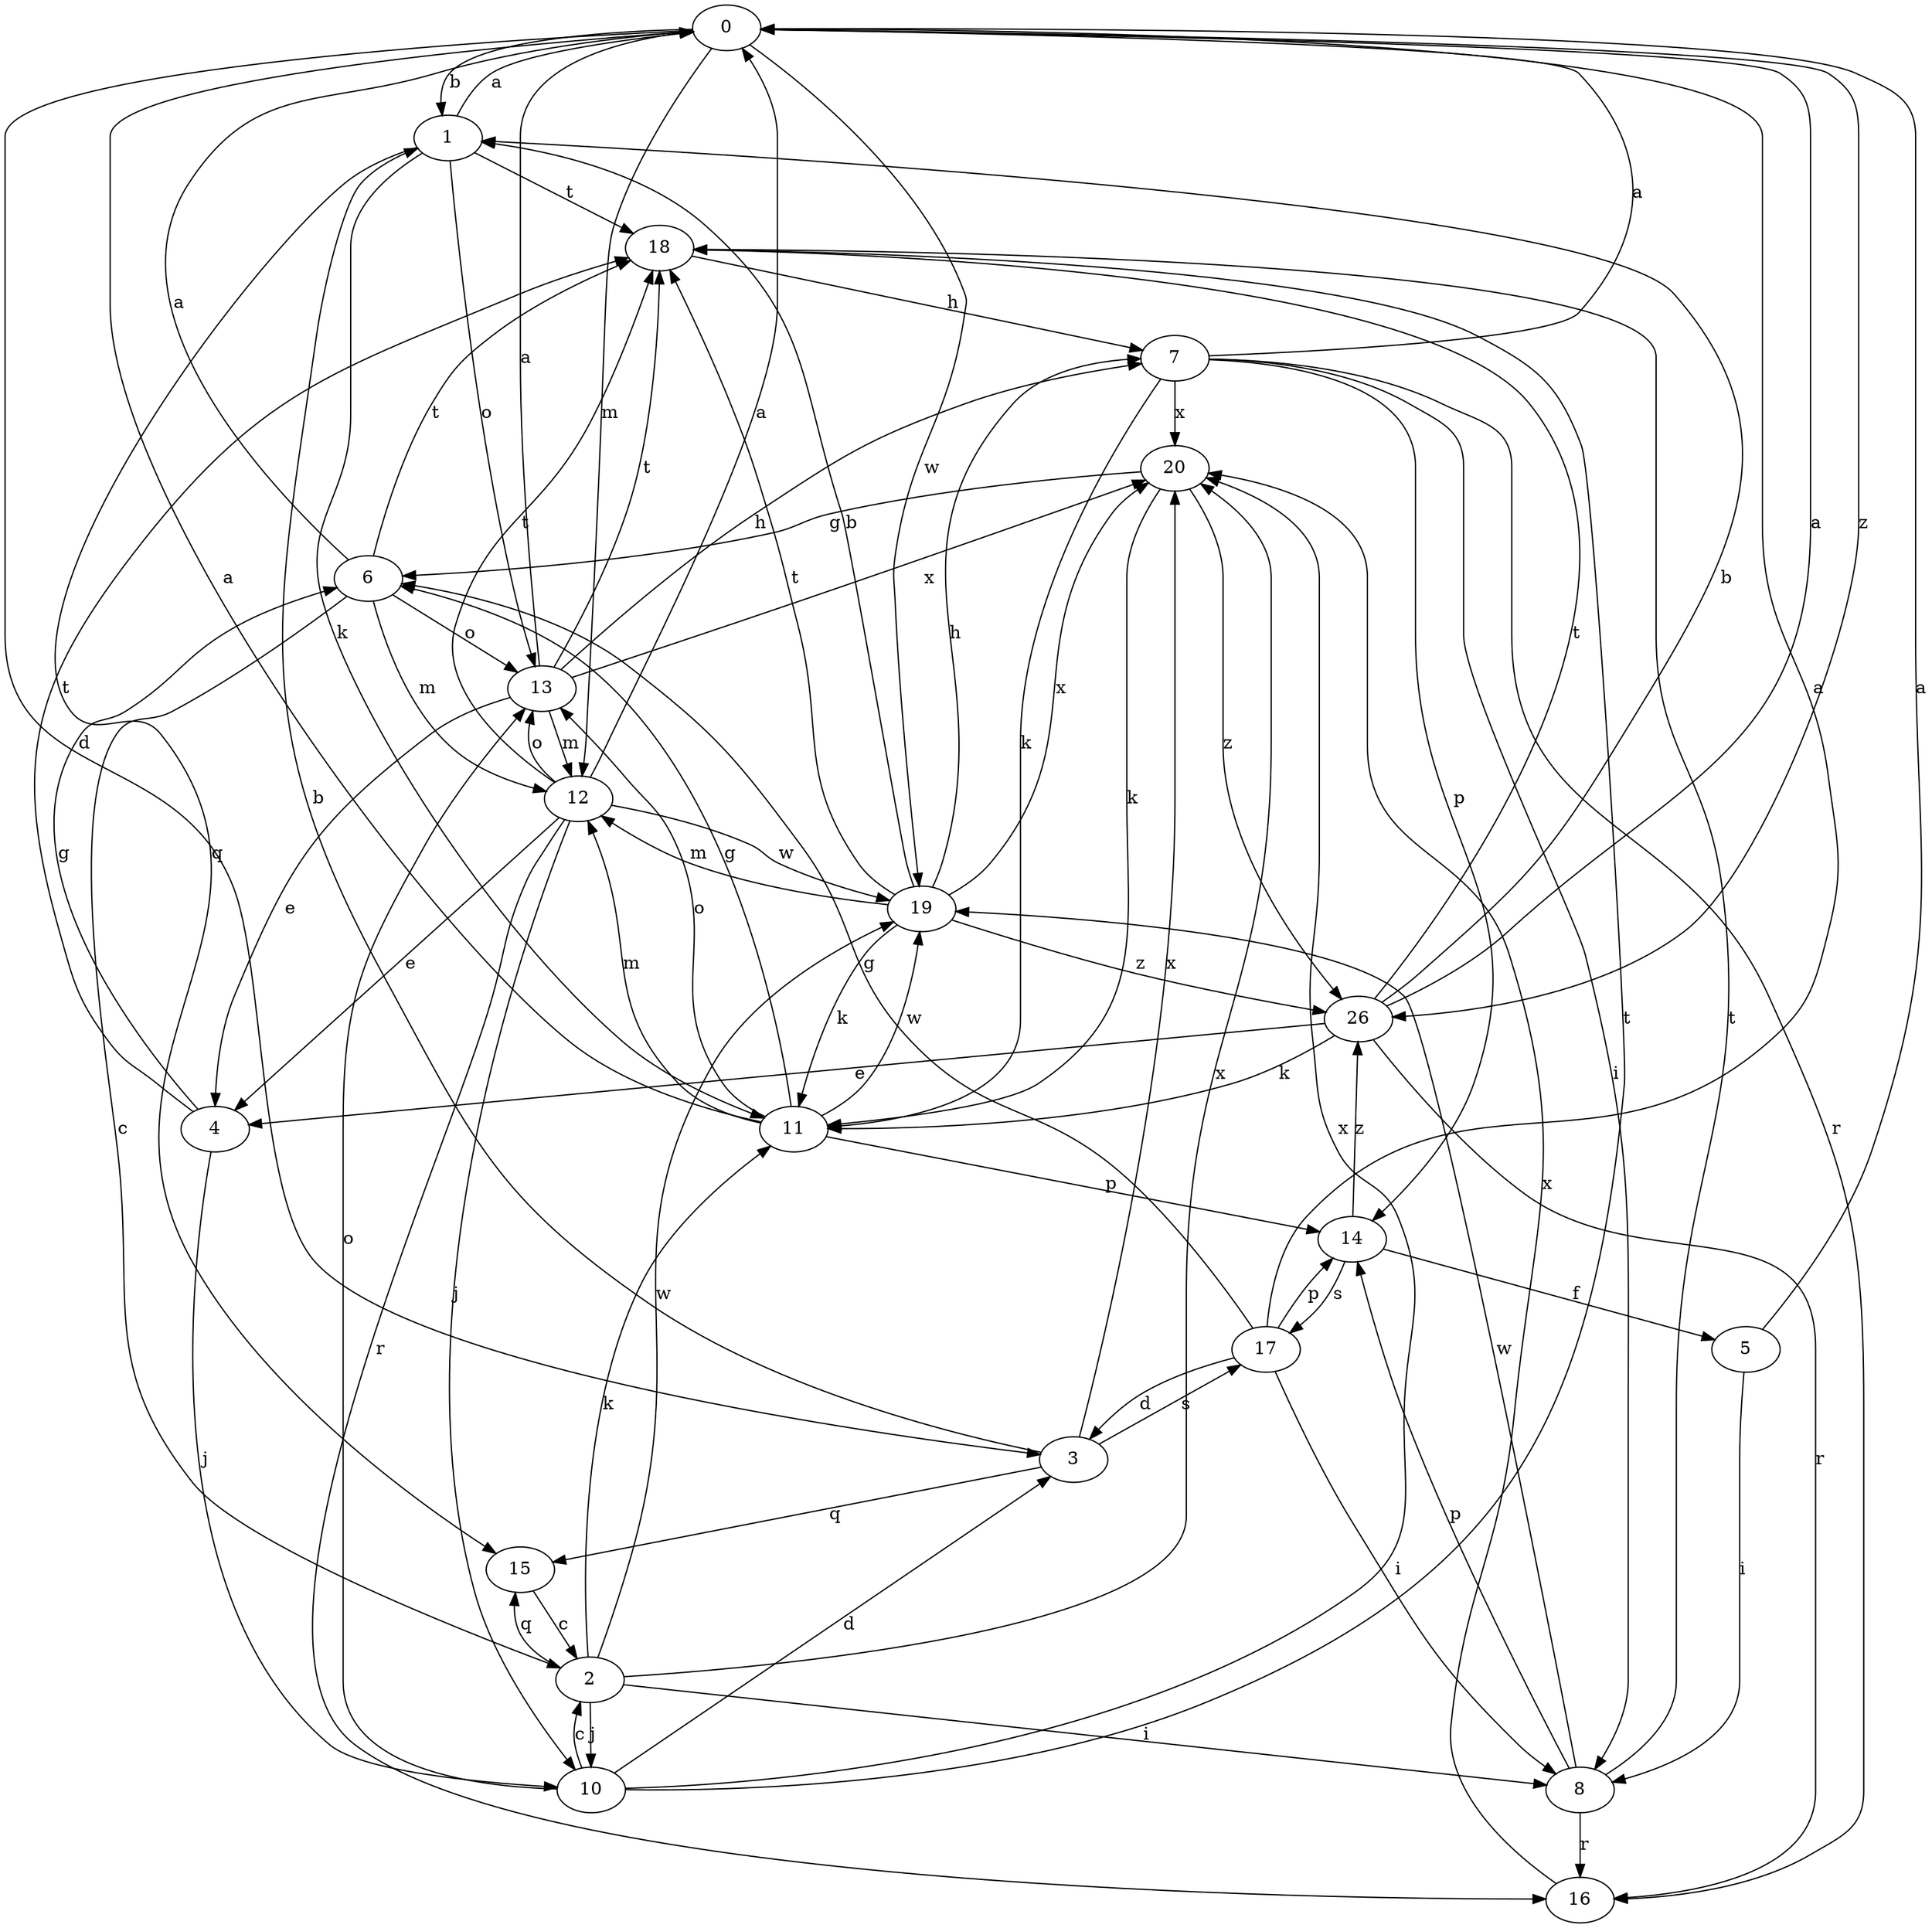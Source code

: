 strict digraph  {
0;
1;
2;
3;
4;
5;
6;
7;
8;
10;
11;
12;
13;
14;
15;
16;
17;
18;
19;
20;
26;
0 -> 1  [label=b];
0 -> 3  [label=d];
0 -> 12  [label=m];
0 -> 19  [label=w];
0 -> 26  [label=z];
1 -> 0  [label=a];
1 -> 11  [label=k];
1 -> 13  [label=o];
1 -> 15  [label=q];
1 -> 18  [label=t];
2 -> 8  [label=i];
2 -> 10  [label=j];
2 -> 11  [label=k];
2 -> 15  [label=q];
2 -> 19  [label=w];
2 -> 20  [label=x];
3 -> 1  [label=b];
3 -> 15  [label=q];
3 -> 17  [label=s];
3 -> 20  [label=x];
4 -> 6  [label=g];
4 -> 10  [label=j];
4 -> 18  [label=t];
5 -> 0  [label=a];
5 -> 8  [label=i];
6 -> 0  [label=a];
6 -> 2  [label=c];
6 -> 12  [label=m];
6 -> 13  [label=o];
6 -> 18  [label=t];
7 -> 0  [label=a];
7 -> 8  [label=i];
7 -> 11  [label=k];
7 -> 14  [label=p];
7 -> 16  [label=r];
7 -> 20  [label=x];
8 -> 14  [label=p];
8 -> 16  [label=r];
8 -> 18  [label=t];
8 -> 19  [label=w];
10 -> 2  [label=c];
10 -> 3  [label=d];
10 -> 13  [label=o];
10 -> 18  [label=t];
10 -> 20  [label=x];
11 -> 0  [label=a];
11 -> 6  [label=g];
11 -> 12  [label=m];
11 -> 13  [label=o];
11 -> 14  [label=p];
11 -> 19  [label=w];
12 -> 0  [label=a];
12 -> 4  [label=e];
12 -> 10  [label=j];
12 -> 13  [label=o];
12 -> 16  [label=r];
12 -> 18  [label=t];
12 -> 19  [label=w];
13 -> 0  [label=a];
13 -> 4  [label=e];
13 -> 7  [label=h];
13 -> 12  [label=m];
13 -> 18  [label=t];
13 -> 20  [label=x];
14 -> 5  [label=f];
14 -> 17  [label=s];
14 -> 26  [label=z];
15 -> 2  [label=c];
16 -> 20  [label=x];
17 -> 0  [label=a];
17 -> 3  [label=d];
17 -> 6  [label=g];
17 -> 8  [label=i];
17 -> 14  [label=p];
18 -> 7  [label=h];
19 -> 1  [label=b];
19 -> 7  [label=h];
19 -> 11  [label=k];
19 -> 12  [label=m];
19 -> 18  [label=t];
19 -> 20  [label=x];
19 -> 26  [label=z];
20 -> 6  [label=g];
20 -> 11  [label=k];
20 -> 26  [label=z];
26 -> 0  [label=a];
26 -> 1  [label=b];
26 -> 4  [label=e];
26 -> 11  [label=k];
26 -> 16  [label=r];
26 -> 18  [label=t];
}
